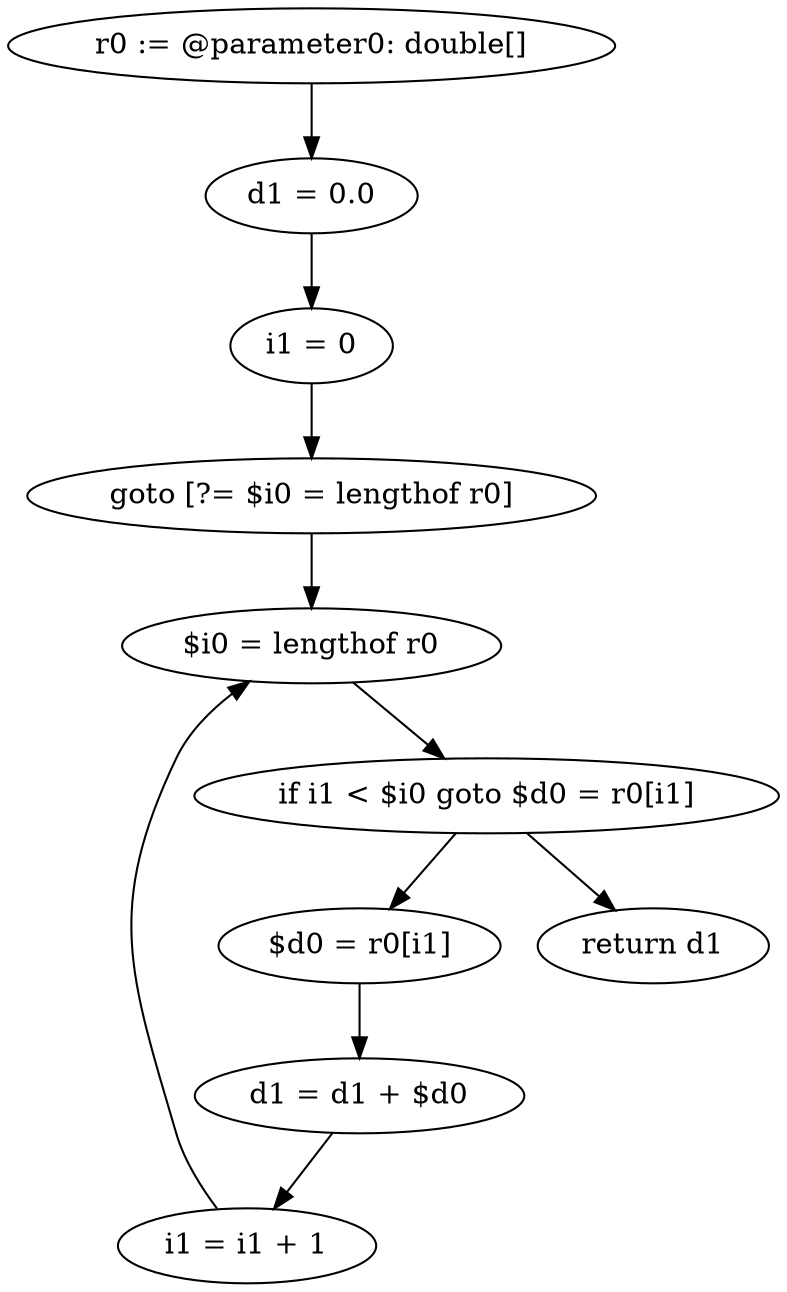digraph "unitGraph" {
    "r0 := @parameter0: double[]"
    "d1 = 0.0"
    "i1 = 0"
    "goto [?= $i0 = lengthof r0]"
    "$d0 = r0[i1]"
    "d1 = d1 + $d0"
    "i1 = i1 + 1"
    "$i0 = lengthof r0"
    "if i1 < $i0 goto $d0 = r0[i1]"
    "return d1"
    "r0 := @parameter0: double[]"->"d1 = 0.0";
    "d1 = 0.0"->"i1 = 0";
    "i1 = 0"->"goto [?= $i0 = lengthof r0]";
    "goto [?= $i0 = lengthof r0]"->"$i0 = lengthof r0";
    "$d0 = r0[i1]"->"d1 = d1 + $d0";
    "d1 = d1 + $d0"->"i1 = i1 + 1";
    "i1 = i1 + 1"->"$i0 = lengthof r0";
    "$i0 = lengthof r0"->"if i1 < $i0 goto $d0 = r0[i1]";
    "if i1 < $i0 goto $d0 = r0[i1]"->"return d1";
    "if i1 < $i0 goto $d0 = r0[i1]"->"$d0 = r0[i1]";
}
